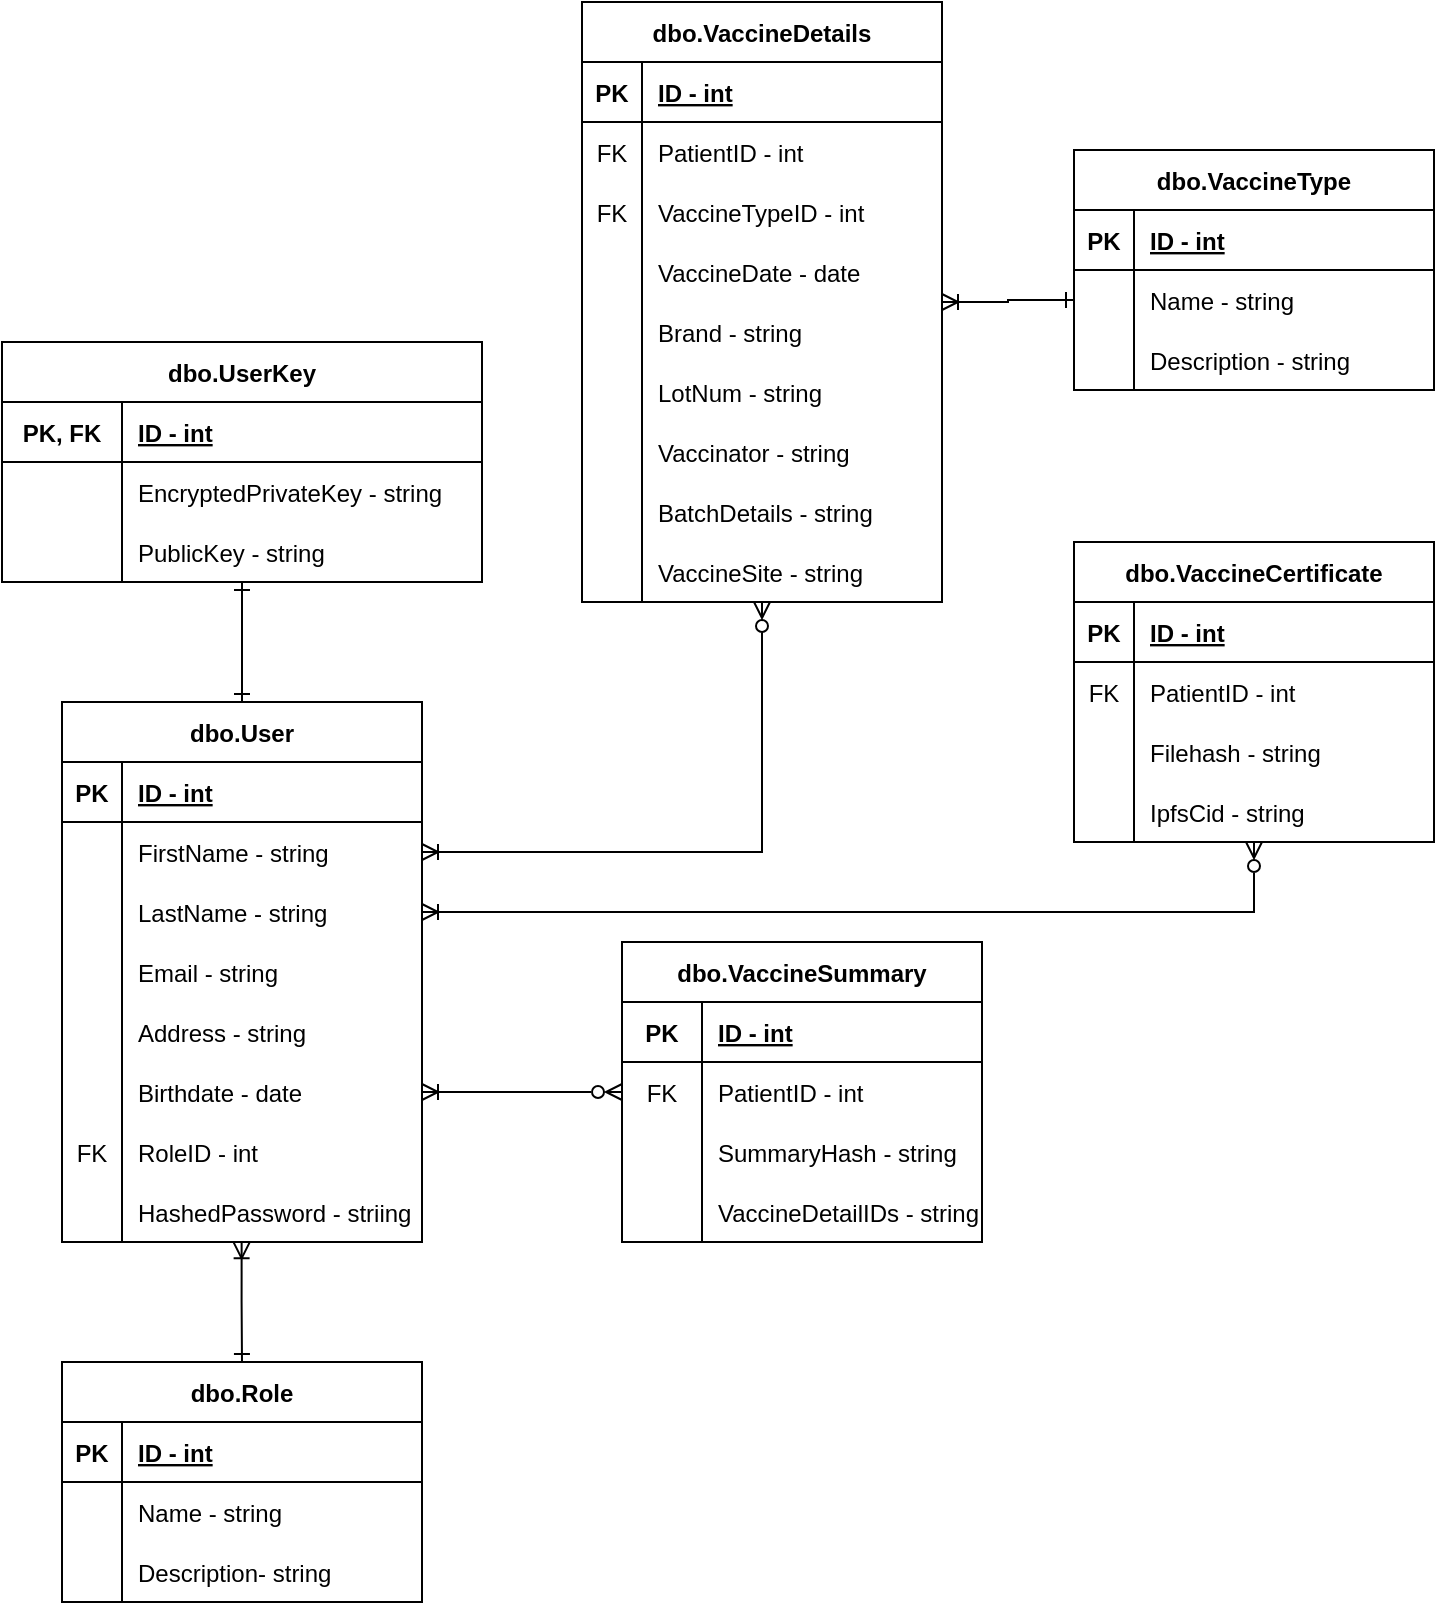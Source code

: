 <mxfile version="17.4.6" type="device"><diagram id="7BWP3Gus5JRA8rmUU5Id" name="Page-1"><mxGraphModel dx="1094" dy="611" grid="0" gridSize="10" guides="1" tooltips="1" connect="1" arrows="1" fold="1" page="1" pageScale="1" pageWidth="3000" pageHeight="3000" math="0" shadow="0"><root><mxCell id="0"/><mxCell id="1" parent="0"/><mxCell id="8pZPbglAfz6dR4Wubm91-97" style="edgeStyle=orthogonalEdgeStyle;rounded=0;orthogonalLoop=1;jettySize=auto;html=1;entryX=0.5;entryY=1;entryDx=0;entryDy=0;entryPerimeter=0;startArrow=ERone;startFill=0;endArrow=ERone;endFill=0;" edge="1" parent="1" source="8pZPbglAfz6dR4Wubm91-2" target="8pZPbglAfz6dR4Wubm91-88"><mxGeometry relative="1" as="geometry"/></mxCell><mxCell id="8pZPbglAfz6dR4Wubm91-2" value="dbo.User" style="shape=table;startSize=30;container=1;collapsible=1;childLayout=tableLayout;fixedRows=1;rowLines=0;fontStyle=1;align=center;resizeLast=1;" vertex="1" parent="1"><mxGeometry x="140" y="520" width="180" height="270" as="geometry"/></mxCell><mxCell id="8pZPbglAfz6dR4Wubm91-3" value="" style="shape=tableRow;horizontal=0;startSize=0;swimlaneHead=0;swimlaneBody=0;fillColor=none;collapsible=0;dropTarget=0;points=[[0,0.5],[1,0.5]];portConstraint=eastwest;top=0;left=0;right=0;bottom=1;" vertex="1" parent="8pZPbglAfz6dR4Wubm91-2"><mxGeometry y="30" width="180" height="30" as="geometry"/></mxCell><mxCell id="8pZPbglAfz6dR4Wubm91-4" value="PK" style="shape=partialRectangle;connectable=0;fillColor=none;top=0;left=0;bottom=0;right=0;fontStyle=1;overflow=hidden;" vertex="1" parent="8pZPbglAfz6dR4Wubm91-3"><mxGeometry width="30" height="30" as="geometry"><mxRectangle width="30" height="30" as="alternateBounds"/></mxGeometry></mxCell><mxCell id="8pZPbglAfz6dR4Wubm91-5" value="ID - int" style="shape=partialRectangle;connectable=0;fillColor=none;top=0;left=0;bottom=0;right=0;align=left;spacingLeft=6;fontStyle=5;overflow=hidden;" vertex="1" parent="8pZPbglAfz6dR4Wubm91-3"><mxGeometry x="30" width="150" height="30" as="geometry"><mxRectangle width="150" height="30" as="alternateBounds"/></mxGeometry></mxCell><mxCell id="8pZPbglAfz6dR4Wubm91-6" value="" style="shape=tableRow;horizontal=0;startSize=0;swimlaneHead=0;swimlaneBody=0;fillColor=none;collapsible=0;dropTarget=0;points=[[0,0.5],[1,0.5]];portConstraint=eastwest;top=0;left=0;right=0;bottom=0;" vertex="1" parent="8pZPbglAfz6dR4Wubm91-2"><mxGeometry y="60" width="180" height="30" as="geometry"/></mxCell><mxCell id="8pZPbglAfz6dR4Wubm91-7" value="" style="shape=partialRectangle;connectable=0;fillColor=none;top=0;left=0;bottom=0;right=0;editable=1;overflow=hidden;" vertex="1" parent="8pZPbglAfz6dR4Wubm91-6"><mxGeometry width="30" height="30" as="geometry"><mxRectangle width="30" height="30" as="alternateBounds"/></mxGeometry></mxCell><mxCell id="8pZPbglAfz6dR4Wubm91-8" value="FirstName - string" style="shape=partialRectangle;connectable=0;fillColor=none;top=0;left=0;bottom=0;right=0;align=left;spacingLeft=6;overflow=hidden;" vertex="1" parent="8pZPbglAfz6dR4Wubm91-6"><mxGeometry x="30" width="150" height="30" as="geometry"><mxRectangle width="150" height="30" as="alternateBounds"/></mxGeometry></mxCell><mxCell id="8pZPbglAfz6dR4Wubm91-9" value="" style="shape=tableRow;horizontal=0;startSize=0;swimlaneHead=0;swimlaneBody=0;fillColor=none;collapsible=0;dropTarget=0;points=[[0,0.5],[1,0.5]];portConstraint=eastwest;top=0;left=0;right=0;bottom=0;" vertex="1" parent="8pZPbglAfz6dR4Wubm91-2"><mxGeometry y="90" width="180" height="30" as="geometry"/></mxCell><mxCell id="8pZPbglAfz6dR4Wubm91-10" value="" style="shape=partialRectangle;connectable=0;fillColor=none;top=0;left=0;bottom=0;right=0;editable=1;overflow=hidden;" vertex="1" parent="8pZPbglAfz6dR4Wubm91-9"><mxGeometry width="30" height="30" as="geometry"><mxRectangle width="30" height="30" as="alternateBounds"/></mxGeometry></mxCell><mxCell id="8pZPbglAfz6dR4Wubm91-11" value="LastName - string" style="shape=partialRectangle;connectable=0;fillColor=none;top=0;left=0;bottom=0;right=0;align=left;spacingLeft=6;overflow=hidden;" vertex="1" parent="8pZPbglAfz6dR4Wubm91-9"><mxGeometry x="30" width="150" height="30" as="geometry"><mxRectangle width="150" height="30" as="alternateBounds"/></mxGeometry></mxCell><mxCell id="8pZPbglAfz6dR4Wubm91-12" value="" style="shape=tableRow;horizontal=0;startSize=0;swimlaneHead=0;swimlaneBody=0;fillColor=none;collapsible=0;dropTarget=0;points=[[0,0.5],[1,0.5]];portConstraint=eastwest;top=0;left=0;right=0;bottom=0;" vertex="1" parent="8pZPbglAfz6dR4Wubm91-2"><mxGeometry y="120" width="180" height="30" as="geometry"/></mxCell><mxCell id="8pZPbglAfz6dR4Wubm91-13" value="" style="shape=partialRectangle;connectable=0;fillColor=none;top=0;left=0;bottom=0;right=0;editable=1;overflow=hidden;" vertex="1" parent="8pZPbglAfz6dR4Wubm91-12"><mxGeometry width="30" height="30" as="geometry"><mxRectangle width="30" height="30" as="alternateBounds"/></mxGeometry></mxCell><mxCell id="8pZPbglAfz6dR4Wubm91-14" value="Email - string" style="shape=partialRectangle;connectable=0;fillColor=none;top=0;left=0;bottom=0;right=0;align=left;spacingLeft=6;overflow=hidden;" vertex="1" parent="8pZPbglAfz6dR4Wubm91-12"><mxGeometry x="30" width="150" height="30" as="geometry"><mxRectangle width="150" height="30" as="alternateBounds"/></mxGeometry></mxCell><mxCell id="8pZPbglAfz6dR4Wubm91-29" value="" style="shape=tableRow;horizontal=0;startSize=0;swimlaneHead=0;swimlaneBody=0;fillColor=none;collapsible=0;dropTarget=0;points=[[0,0.5],[1,0.5]];portConstraint=eastwest;top=0;left=0;right=0;bottom=0;" vertex="1" parent="8pZPbglAfz6dR4Wubm91-2"><mxGeometry y="150" width="180" height="30" as="geometry"/></mxCell><mxCell id="8pZPbglAfz6dR4Wubm91-30" value="" style="shape=partialRectangle;connectable=0;fillColor=none;top=0;left=0;bottom=0;right=0;editable=1;overflow=hidden;" vertex="1" parent="8pZPbglAfz6dR4Wubm91-29"><mxGeometry width="30" height="30" as="geometry"><mxRectangle width="30" height="30" as="alternateBounds"/></mxGeometry></mxCell><mxCell id="8pZPbglAfz6dR4Wubm91-31" value="Address - string" style="shape=partialRectangle;connectable=0;fillColor=none;top=0;left=0;bottom=0;right=0;align=left;spacingLeft=6;overflow=hidden;" vertex="1" parent="8pZPbglAfz6dR4Wubm91-29"><mxGeometry x="30" width="150" height="30" as="geometry"><mxRectangle width="150" height="30" as="alternateBounds"/></mxGeometry></mxCell><mxCell id="8pZPbglAfz6dR4Wubm91-32" value="" style="shape=tableRow;horizontal=0;startSize=0;swimlaneHead=0;swimlaneBody=0;fillColor=none;collapsible=0;dropTarget=0;points=[[0,0.5],[1,0.5]];portConstraint=eastwest;top=0;left=0;right=0;bottom=0;" vertex="1" parent="8pZPbglAfz6dR4Wubm91-2"><mxGeometry y="180" width="180" height="30" as="geometry"/></mxCell><mxCell id="8pZPbglAfz6dR4Wubm91-33" value="" style="shape=partialRectangle;connectable=0;fillColor=none;top=0;left=0;bottom=0;right=0;editable=1;overflow=hidden;" vertex="1" parent="8pZPbglAfz6dR4Wubm91-32"><mxGeometry width="30" height="30" as="geometry"><mxRectangle width="30" height="30" as="alternateBounds"/></mxGeometry></mxCell><mxCell id="8pZPbglAfz6dR4Wubm91-34" value="Birthdate - date" style="shape=partialRectangle;connectable=0;fillColor=none;top=0;left=0;bottom=0;right=0;align=left;spacingLeft=6;overflow=hidden;" vertex="1" parent="8pZPbglAfz6dR4Wubm91-32"><mxGeometry x="30" width="150" height="30" as="geometry"><mxRectangle width="150" height="30" as="alternateBounds"/></mxGeometry></mxCell><mxCell id="8pZPbglAfz6dR4Wubm91-77" value="" style="shape=tableRow;horizontal=0;startSize=0;swimlaneHead=0;swimlaneBody=0;fillColor=none;collapsible=0;dropTarget=0;points=[[0,0.5],[1,0.5]];portConstraint=eastwest;top=0;left=0;right=0;bottom=0;" vertex="1" parent="8pZPbglAfz6dR4Wubm91-2"><mxGeometry y="210" width="180" height="30" as="geometry"/></mxCell><mxCell id="8pZPbglAfz6dR4Wubm91-78" value="FK" style="shape=partialRectangle;connectable=0;fillColor=none;top=0;left=0;bottom=0;right=0;editable=1;overflow=hidden;" vertex="1" parent="8pZPbglAfz6dR4Wubm91-77"><mxGeometry width="30" height="30" as="geometry"><mxRectangle width="30" height="30" as="alternateBounds"/></mxGeometry></mxCell><mxCell id="8pZPbglAfz6dR4Wubm91-79" value="RoleID - int" style="shape=partialRectangle;connectable=0;fillColor=none;top=0;left=0;bottom=0;right=0;align=left;spacingLeft=6;overflow=hidden;" vertex="1" parent="8pZPbglAfz6dR4Wubm91-77"><mxGeometry x="30" width="150" height="30" as="geometry"><mxRectangle width="150" height="30" as="alternateBounds"/></mxGeometry></mxCell><mxCell id="8pZPbglAfz6dR4Wubm91-91" value="" style="shape=tableRow;horizontal=0;startSize=0;swimlaneHead=0;swimlaneBody=0;fillColor=none;collapsible=0;dropTarget=0;points=[[0,0.5],[1,0.5]];portConstraint=eastwest;top=0;left=0;right=0;bottom=0;" vertex="1" parent="8pZPbglAfz6dR4Wubm91-2"><mxGeometry y="240" width="180" height="30" as="geometry"/></mxCell><mxCell id="8pZPbglAfz6dR4Wubm91-92" value="" style="shape=partialRectangle;connectable=0;fillColor=none;top=0;left=0;bottom=0;right=0;editable=1;overflow=hidden;" vertex="1" parent="8pZPbglAfz6dR4Wubm91-91"><mxGeometry width="30" height="30" as="geometry"><mxRectangle width="30" height="30" as="alternateBounds"/></mxGeometry></mxCell><mxCell id="8pZPbglAfz6dR4Wubm91-93" value="HashedPassword - striing" style="shape=partialRectangle;connectable=0;fillColor=none;top=0;left=0;bottom=0;right=0;align=left;spacingLeft=6;overflow=hidden;" vertex="1" parent="8pZPbglAfz6dR4Wubm91-91"><mxGeometry x="30" width="150" height="30" as="geometry"><mxRectangle width="150" height="30" as="alternateBounds"/></mxGeometry></mxCell><mxCell id="8pZPbglAfz6dR4Wubm91-35" value="dbo.Role" style="shape=table;startSize=30;container=1;collapsible=1;childLayout=tableLayout;fixedRows=1;rowLines=0;fontStyle=1;align=center;resizeLast=1;" vertex="1" parent="1"><mxGeometry x="140" y="850" width="180" height="120" as="geometry"/></mxCell><mxCell id="8pZPbglAfz6dR4Wubm91-36" value="" style="shape=tableRow;horizontal=0;startSize=0;swimlaneHead=0;swimlaneBody=0;fillColor=none;collapsible=0;dropTarget=0;points=[[0,0.5],[1,0.5]];portConstraint=eastwest;top=0;left=0;right=0;bottom=1;" vertex="1" parent="8pZPbglAfz6dR4Wubm91-35"><mxGeometry y="30" width="180" height="30" as="geometry"/></mxCell><mxCell id="8pZPbglAfz6dR4Wubm91-37" value="PK" style="shape=partialRectangle;connectable=0;fillColor=none;top=0;left=0;bottom=0;right=0;fontStyle=1;overflow=hidden;" vertex="1" parent="8pZPbglAfz6dR4Wubm91-36"><mxGeometry width="30" height="30" as="geometry"><mxRectangle width="30" height="30" as="alternateBounds"/></mxGeometry></mxCell><mxCell id="8pZPbglAfz6dR4Wubm91-38" value="ID - int" style="shape=partialRectangle;connectable=0;fillColor=none;top=0;left=0;bottom=0;right=0;align=left;spacingLeft=6;fontStyle=5;overflow=hidden;" vertex="1" parent="8pZPbglAfz6dR4Wubm91-36"><mxGeometry x="30" width="150" height="30" as="geometry"><mxRectangle width="150" height="30" as="alternateBounds"/></mxGeometry></mxCell><mxCell id="8pZPbglAfz6dR4Wubm91-39" value="" style="shape=tableRow;horizontal=0;startSize=0;swimlaneHead=0;swimlaneBody=0;fillColor=none;collapsible=0;dropTarget=0;points=[[0,0.5],[1,0.5]];portConstraint=eastwest;top=0;left=0;right=0;bottom=0;" vertex="1" parent="8pZPbglAfz6dR4Wubm91-35"><mxGeometry y="60" width="180" height="30" as="geometry"/></mxCell><mxCell id="8pZPbglAfz6dR4Wubm91-40" value="" style="shape=partialRectangle;connectable=0;fillColor=none;top=0;left=0;bottom=0;right=0;editable=1;overflow=hidden;" vertex="1" parent="8pZPbglAfz6dR4Wubm91-39"><mxGeometry width="30" height="30" as="geometry"><mxRectangle width="30" height="30" as="alternateBounds"/></mxGeometry></mxCell><mxCell id="8pZPbglAfz6dR4Wubm91-41" value="Name - string" style="shape=partialRectangle;connectable=0;fillColor=none;top=0;left=0;bottom=0;right=0;align=left;spacingLeft=6;overflow=hidden;" vertex="1" parent="8pZPbglAfz6dR4Wubm91-39"><mxGeometry x="30" width="150" height="30" as="geometry"><mxRectangle width="150" height="30" as="alternateBounds"/></mxGeometry></mxCell><mxCell id="8pZPbglAfz6dR4Wubm91-42" value="" style="shape=tableRow;horizontal=0;startSize=0;swimlaneHead=0;swimlaneBody=0;fillColor=none;collapsible=0;dropTarget=0;points=[[0,0.5],[1,0.5]];portConstraint=eastwest;top=0;left=0;right=0;bottom=0;" vertex="1" parent="8pZPbglAfz6dR4Wubm91-35"><mxGeometry y="90" width="180" height="30" as="geometry"/></mxCell><mxCell id="8pZPbglAfz6dR4Wubm91-43" value="" style="shape=partialRectangle;connectable=0;fillColor=none;top=0;left=0;bottom=0;right=0;editable=1;overflow=hidden;" vertex="1" parent="8pZPbglAfz6dR4Wubm91-42"><mxGeometry width="30" height="30" as="geometry"><mxRectangle width="30" height="30" as="alternateBounds"/></mxGeometry></mxCell><mxCell id="8pZPbglAfz6dR4Wubm91-44" value="Description- string" style="shape=partialRectangle;connectable=0;fillColor=none;top=0;left=0;bottom=0;right=0;align=left;spacingLeft=6;overflow=hidden;" vertex="1" parent="8pZPbglAfz6dR4Wubm91-42"><mxGeometry x="30" width="150" height="30" as="geometry"><mxRectangle width="150" height="30" as="alternateBounds"/></mxGeometry></mxCell><mxCell id="8pZPbglAfz6dR4Wubm91-81" value="dbo.UserKey" style="shape=table;startSize=30;container=1;collapsible=1;childLayout=tableLayout;fixedRows=1;rowLines=0;fontStyle=1;align=center;resizeLast=1;" vertex="1" parent="1"><mxGeometry x="110" y="340" width="240" height="120" as="geometry"/></mxCell><mxCell id="8pZPbglAfz6dR4Wubm91-82" value="" style="shape=tableRow;horizontal=0;startSize=0;swimlaneHead=0;swimlaneBody=0;fillColor=none;collapsible=0;dropTarget=0;points=[[0,0.5],[1,0.5]];portConstraint=eastwest;top=0;left=0;right=0;bottom=1;" vertex="1" parent="8pZPbglAfz6dR4Wubm91-81"><mxGeometry y="30" width="240" height="30" as="geometry"/></mxCell><mxCell id="8pZPbglAfz6dR4Wubm91-83" value="PK, FK" style="shape=partialRectangle;connectable=0;fillColor=none;top=0;left=0;bottom=0;right=0;fontStyle=1;overflow=hidden;" vertex="1" parent="8pZPbglAfz6dR4Wubm91-82"><mxGeometry width="60" height="30" as="geometry"><mxRectangle width="60" height="30" as="alternateBounds"/></mxGeometry></mxCell><mxCell id="8pZPbglAfz6dR4Wubm91-84" value="ID - int" style="shape=partialRectangle;connectable=0;fillColor=none;top=0;left=0;bottom=0;right=0;align=left;spacingLeft=6;fontStyle=5;overflow=hidden;" vertex="1" parent="8pZPbglAfz6dR4Wubm91-82"><mxGeometry x="60" width="180" height="30" as="geometry"><mxRectangle width="180" height="30" as="alternateBounds"/></mxGeometry></mxCell><mxCell id="8pZPbglAfz6dR4Wubm91-85" value="" style="shape=tableRow;horizontal=0;startSize=0;swimlaneHead=0;swimlaneBody=0;fillColor=none;collapsible=0;dropTarget=0;points=[[0,0.5],[1,0.5]];portConstraint=eastwest;top=0;left=0;right=0;bottom=0;" vertex="1" parent="8pZPbglAfz6dR4Wubm91-81"><mxGeometry y="60" width="240" height="30" as="geometry"/></mxCell><mxCell id="8pZPbglAfz6dR4Wubm91-86" value="" style="shape=partialRectangle;connectable=0;fillColor=none;top=0;left=0;bottom=0;right=0;editable=1;overflow=hidden;" vertex="1" parent="8pZPbglAfz6dR4Wubm91-85"><mxGeometry width="60" height="30" as="geometry"><mxRectangle width="60" height="30" as="alternateBounds"/></mxGeometry></mxCell><mxCell id="8pZPbglAfz6dR4Wubm91-87" value="EncryptedPrivateKey - string" style="shape=partialRectangle;connectable=0;fillColor=none;top=0;left=0;bottom=0;right=0;align=left;spacingLeft=6;overflow=hidden;" vertex="1" parent="8pZPbglAfz6dR4Wubm91-85"><mxGeometry x="60" width="180" height="30" as="geometry"><mxRectangle width="180" height="30" as="alternateBounds"/></mxGeometry></mxCell><mxCell id="8pZPbglAfz6dR4Wubm91-88" value="" style="shape=tableRow;horizontal=0;startSize=0;swimlaneHead=0;swimlaneBody=0;fillColor=none;collapsible=0;dropTarget=0;points=[[0,0.5],[1,0.5]];portConstraint=eastwest;top=0;left=0;right=0;bottom=0;" vertex="1" parent="8pZPbglAfz6dR4Wubm91-81"><mxGeometry y="90" width="240" height="30" as="geometry"/></mxCell><mxCell id="8pZPbglAfz6dR4Wubm91-89" value="" style="shape=partialRectangle;connectable=0;fillColor=none;top=0;left=0;bottom=0;right=0;editable=1;overflow=hidden;" vertex="1" parent="8pZPbglAfz6dR4Wubm91-88"><mxGeometry width="60" height="30" as="geometry"><mxRectangle width="60" height="30" as="alternateBounds"/></mxGeometry></mxCell><mxCell id="8pZPbglAfz6dR4Wubm91-90" value="PublicKey - string" style="shape=partialRectangle;connectable=0;fillColor=none;top=0;left=0;bottom=0;right=0;align=left;spacingLeft=6;overflow=hidden;" vertex="1" parent="8pZPbglAfz6dR4Wubm91-88"><mxGeometry x="60" width="180" height="30" as="geometry"><mxRectangle width="180" height="30" as="alternateBounds"/></mxGeometry></mxCell><mxCell id="8pZPbglAfz6dR4Wubm91-95" style="edgeStyle=orthogonalEdgeStyle;rounded=0;orthogonalLoop=1;jettySize=auto;html=1;endArrow=ERone;endFill=0;startArrow=ERoneToMany;startFill=0;exitX=0.499;exitY=1.006;exitDx=0;exitDy=0;exitPerimeter=0;" edge="1" parent="1" source="8pZPbglAfz6dR4Wubm91-91" target="8pZPbglAfz6dR4Wubm91-35"><mxGeometry relative="1" as="geometry"/></mxCell><mxCell id="8pZPbglAfz6dR4Wubm91-169" style="edgeStyle=orthogonalEdgeStyle;rounded=0;orthogonalLoop=1;jettySize=auto;html=1;startArrow=ERoneToMany;startFill=0;endArrow=ERone;endFill=0;" edge="1" parent="1" source="8pZPbglAfz6dR4Wubm91-108" target="8pZPbglAfz6dR4Wubm91-122"><mxGeometry relative="1" as="geometry"/></mxCell><mxCell id="8pZPbglAfz6dR4Wubm91-170" style="edgeStyle=orthogonalEdgeStyle;rounded=0;orthogonalLoop=1;jettySize=auto;html=1;entryX=1;entryY=0.5;entryDx=0;entryDy=0;startArrow=ERzeroToMany;startFill=0;endArrow=ERoneToMany;endFill=0;" edge="1" parent="1" source="8pZPbglAfz6dR4Wubm91-108" target="8pZPbglAfz6dR4Wubm91-6"><mxGeometry relative="1" as="geometry"/></mxCell><mxCell id="8pZPbglAfz6dR4Wubm91-108" value="dbo.VaccineDetails" style="shape=table;startSize=30;container=1;collapsible=1;childLayout=tableLayout;fixedRows=1;rowLines=0;fontStyle=1;align=center;resizeLast=1;" vertex="1" parent="1"><mxGeometry x="400" y="170" width="180" height="300" as="geometry"/></mxCell><mxCell id="8pZPbglAfz6dR4Wubm91-109" value="" style="shape=tableRow;horizontal=0;startSize=0;swimlaneHead=0;swimlaneBody=0;fillColor=none;collapsible=0;dropTarget=0;points=[[0,0.5],[1,0.5]];portConstraint=eastwest;top=0;left=0;right=0;bottom=1;" vertex="1" parent="8pZPbglAfz6dR4Wubm91-108"><mxGeometry y="30" width="180" height="30" as="geometry"/></mxCell><mxCell id="8pZPbglAfz6dR4Wubm91-110" value="PK" style="shape=partialRectangle;connectable=0;fillColor=none;top=0;left=0;bottom=0;right=0;fontStyle=1;overflow=hidden;" vertex="1" parent="8pZPbglAfz6dR4Wubm91-109"><mxGeometry width="30" height="30" as="geometry"><mxRectangle width="30" height="30" as="alternateBounds"/></mxGeometry></mxCell><mxCell id="8pZPbglAfz6dR4Wubm91-111" value="ID - int" style="shape=partialRectangle;connectable=0;fillColor=none;top=0;left=0;bottom=0;right=0;align=left;spacingLeft=6;fontStyle=5;overflow=hidden;" vertex="1" parent="8pZPbglAfz6dR4Wubm91-109"><mxGeometry x="30" width="150" height="30" as="geometry"><mxRectangle width="150" height="30" as="alternateBounds"/></mxGeometry></mxCell><mxCell id="8pZPbglAfz6dR4Wubm91-112" value="" style="shape=tableRow;horizontal=0;startSize=0;swimlaneHead=0;swimlaneBody=0;fillColor=none;collapsible=0;dropTarget=0;points=[[0,0.5],[1,0.5]];portConstraint=eastwest;top=0;left=0;right=0;bottom=0;" vertex="1" parent="8pZPbglAfz6dR4Wubm91-108"><mxGeometry y="60" width="180" height="30" as="geometry"/></mxCell><mxCell id="8pZPbglAfz6dR4Wubm91-113" value="FK" style="shape=partialRectangle;connectable=0;fillColor=none;top=0;left=0;bottom=0;right=0;editable=1;overflow=hidden;" vertex="1" parent="8pZPbglAfz6dR4Wubm91-112"><mxGeometry width="30" height="30" as="geometry"><mxRectangle width="30" height="30" as="alternateBounds"/></mxGeometry></mxCell><mxCell id="8pZPbglAfz6dR4Wubm91-114" value="PatientID - int" style="shape=partialRectangle;connectable=0;fillColor=none;top=0;left=0;bottom=0;right=0;align=left;spacingLeft=6;overflow=hidden;" vertex="1" parent="8pZPbglAfz6dR4Wubm91-112"><mxGeometry x="30" width="150" height="30" as="geometry"><mxRectangle width="150" height="30" as="alternateBounds"/></mxGeometry></mxCell><mxCell id="8pZPbglAfz6dR4Wubm91-115" value="" style="shape=tableRow;horizontal=0;startSize=0;swimlaneHead=0;swimlaneBody=0;fillColor=none;collapsible=0;dropTarget=0;points=[[0,0.5],[1,0.5]];portConstraint=eastwest;top=0;left=0;right=0;bottom=0;" vertex="1" parent="8pZPbglAfz6dR4Wubm91-108"><mxGeometry y="90" width="180" height="30" as="geometry"/></mxCell><mxCell id="8pZPbglAfz6dR4Wubm91-116" value="FK" style="shape=partialRectangle;connectable=0;fillColor=none;top=0;left=0;bottom=0;right=0;editable=1;overflow=hidden;" vertex="1" parent="8pZPbglAfz6dR4Wubm91-115"><mxGeometry width="30" height="30" as="geometry"><mxRectangle width="30" height="30" as="alternateBounds"/></mxGeometry></mxCell><mxCell id="8pZPbglAfz6dR4Wubm91-117" value="VaccineTypeID - int" style="shape=partialRectangle;connectable=0;fillColor=none;top=0;left=0;bottom=0;right=0;align=left;spacingLeft=6;overflow=hidden;" vertex="1" parent="8pZPbglAfz6dR4Wubm91-115"><mxGeometry x="30" width="150" height="30" as="geometry"><mxRectangle width="150" height="30" as="alternateBounds"/></mxGeometry></mxCell><mxCell id="8pZPbglAfz6dR4Wubm91-138" value="" style="shape=tableRow;horizontal=0;startSize=0;swimlaneHead=0;swimlaneBody=0;fillColor=none;collapsible=0;dropTarget=0;points=[[0,0.5],[1,0.5]];portConstraint=eastwest;top=0;left=0;right=0;bottom=0;" vertex="1" parent="8pZPbglAfz6dR4Wubm91-108"><mxGeometry y="120" width="180" height="30" as="geometry"/></mxCell><mxCell id="8pZPbglAfz6dR4Wubm91-139" value="" style="shape=partialRectangle;connectable=0;fillColor=none;top=0;left=0;bottom=0;right=0;editable=1;overflow=hidden;" vertex="1" parent="8pZPbglAfz6dR4Wubm91-138"><mxGeometry width="30" height="30" as="geometry"><mxRectangle width="30" height="30" as="alternateBounds"/></mxGeometry></mxCell><mxCell id="8pZPbglAfz6dR4Wubm91-140" value="VaccineDate - date" style="shape=partialRectangle;connectable=0;fillColor=none;top=0;left=0;bottom=0;right=0;align=left;spacingLeft=6;overflow=hidden;" vertex="1" parent="8pZPbglAfz6dR4Wubm91-138"><mxGeometry x="30" width="150" height="30" as="geometry"><mxRectangle width="150" height="30" as="alternateBounds"/></mxGeometry></mxCell><mxCell id="8pZPbglAfz6dR4Wubm91-154" value="" style="shape=tableRow;horizontal=0;startSize=0;swimlaneHead=0;swimlaneBody=0;fillColor=none;collapsible=0;dropTarget=0;points=[[0,0.5],[1,0.5]];portConstraint=eastwest;top=0;left=0;right=0;bottom=0;" vertex="1" parent="8pZPbglAfz6dR4Wubm91-108"><mxGeometry y="150" width="180" height="30" as="geometry"/></mxCell><mxCell id="8pZPbglAfz6dR4Wubm91-155" value="" style="shape=partialRectangle;connectable=0;fillColor=none;top=0;left=0;bottom=0;right=0;editable=1;overflow=hidden;" vertex="1" parent="8pZPbglAfz6dR4Wubm91-154"><mxGeometry width="30" height="30" as="geometry"><mxRectangle width="30" height="30" as="alternateBounds"/></mxGeometry></mxCell><mxCell id="8pZPbglAfz6dR4Wubm91-156" value="Brand - string" style="shape=partialRectangle;connectable=0;fillColor=none;top=0;left=0;bottom=0;right=0;align=left;spacingLeft=6;overflow=hidden;" vertex="1" parent="8pZPbglAfz6dR4Wubm91-154"><mxGeometry x="30" width="150" height="30" as="geometry"><mxRectangle width="150" height="30" as="alternateBounds"/></mxGeometry></mxCell><mxCell id="8pZPbglAfz6dR4Wubm91-157" value="" style="shape=tableRow;horizontal=0;startSize=0;swimlaneHead=0;swimlaneBody=0;fillColor=none;collapsible=0;dropTarget=0;points=[[0,0.5],[1,0.5]];portConstraint=eastwest;top=0;left=0;right=0;bottom=0;" vertex="1" parent="8pZPbglAfz6dR4Wubm91-108"><mxGeometry y="180" width="180" height="30" as="geometry"/></mxCell><mxCell id="8pZPbglAfz6dR4Wubm91-158" value="" style="shape=partialRectangle;connectable=0;fillColor=none;top=0;left=0;bottom=0;right=0;editable=1;overflow=hidden;" vertex="1" parent="8pZPbglAfz6dR4Wubm91-157"><mxGeometry width="30" height="30" as="geometry"><mxRectangle width="30" height="30" as="alternateBounds"/></mxGeometry></mxCell><mxCell id="8pZPbglAfz6dR4Wubm91-159" value="LotNum - string" style="shape=partialRectangle;connectable=0;fillColor=none;top=0;left=0;bottom=0;right=0;align=left;spacingLeft=6;overflow=hidden;" vertex="1" parent="8pZPbglAfz6dR4Wubm91-157"><mxGeometry x="30" width="150" height="30" as="geometry"><mxRectangle width="150" height="30" as="alternateBounds"/></mxGeometry></mxCell><mxCell id="8pZPbglAfz6dR4Wubm91-160" value="" style="shape=tableRow;horizontal=0;startSize=0;swimlaneHead=0;swimlaneBody=0;fillColor=none;collapsible=0;dropTarget=0;points=[[0,0.5],[1,0.5]];portConstraint=eastwest;top=0;left=0;right=0;bottom=0;" vertex="1" parent="8pZPbglAfz6dR4Wubm91-108"><mxGeometry y="210" width="180" height="30" as="geometry"/></mxCell><mxCell id="8pZPbglAfz6dR4Wubm91-161" value="" style="shape=partialRectangle;connectable=0;fillColor=none;top=0;left=0;bottom=0;right=0;editable=1;overflow=hidden;" vertex="1" parent="8pZPbglAfz6dR4Wubm91-160"><mxGeometry width="30" height="30" as="geometry"><mxRectangle width="30" height="30" as="alternateBounds"/></mxGeometry></mxCell><mxCell id="8pZPbglAfz6dR4Wubm91-162" value="Vaccinator - string" style="shape=partialRectangle;connectable=0;fillColor=none;top=0;left=0;bottom=0;right=0;align=left;spacingLeft=6;overflow=hidden;" vertex="1" parent="8pZPbglAfz6dR4Wubm91-160"><mxGeometry x="30" width="150" height="30" as="geometry"><mxRectangle width="150" height="30" as="alternateBounds"/></mxGeometry></mxCell><mxCell id="8pZPbglAfz6dR4Wubm91-163" value="" style="shape=tableRow;horizontal=0;startSize=0;swimlaneHead=0;swimlaneBody=0;fillColor=none;collapsible=0;dropTarget=0;points=[[0,0.5],[1,0.5]];portConstraint=eastwest;top=0;left=0;right=0;bottom=0;" vertex="1" parent="8pZPbglAfz6dR4Wubm91-108"><mxGeometry y="240" width="180" height="30" as="geometry"/></mxCell><mxCell id="8pZPbglAfz6dR4Wubm91-164" value="" style="shape=partialRectangle;connectable=0;fillColor=none;top=0;left=0;bottom=0;right=0;editable=1;overflow=hidden;" vertex="1" parent="8pZPbglAfz6dR4Wubm91-163"><mxGeometry width="30" height="30" as="geometry"><mxRectangle width="30" height="30" as="alternateBounds"/></mxGeometry></mxCell><mxCell id="8pZPbglAfz6dR4Wubm91-165" value="BatchDetails - string" style="shape=partialRectangle;connectable=0;fillColor=none;top=0;left=0;bottom=0;right=0;align=left;spacingLeft=6;overflow=hidden;" vertex="1" parent="8pZPbglAfz6dR4Wubm91-163"><mxGeometry x="30" width="150" height="30" as="geometry"><mxRectangle width="150" height="30" as="alternateBounds"/></mxGeometry></mxCell><mxCell id="8pZPbglAfz6dR4Wubm91-166" value="" style="shape=tableRow;horizontal=0;startSize=0;swimlaneHead=0;swimlaneBody=0;fillColor=none;collapsible=0;dropTarget=0;points=[[0,0.5],[1,0.5]];portConstraint=eastwest;top=0;left=0;right=0;bottom=0;" vertex="1" parent="8pZPbglAfz6dR4Wubm91-108"><mxGeometry y="270" width="180" height="30" as="geometry"/></mxCell><mxCell id="8pZPbglAfz6dR4Wubm91-167" value="" style="shape=partialRectangle;connectable=0;fillColor=none;top=0;left=0;bottom=0;right=0;editable=1;overflow=hidden;" vertex="1" parent="8pZPbglAfz6dR4Wubm91-166"><mxGeometry width="30" height="30" as="geometry"><mxRectangle width="30" height="30" as="alternateBounds"/></mxGeometry></mxCell><mxCell id="8pZPbglAfz6dR4Wubm91-168" value="VaccineSite - string" style="shape=partialRectangle;connectable=0;fillColor=none;top=0;left=0;bottom=0;right=0;align=left;spacingLeft=6;overflow=hidden;" vertex="1" parent="8pZPbglAfz6dR4Wubm91-166"><mxGeometry x="30" width="150" height="30" as="geometry"><mxRectangle width="150" height="30" as="alternateBounds"/></mxGeometry></mxCell><mxCell id="8pZPbglAfz6dR4Wubm91-118" value="dbo.VaccineType" style="shape=table;startSize=30;container=1;collapsible=1;childLayout=tableLayout;fixedRows=1;rowLines=0;fontStyle=1;align=center;resizeLast=1;" vertex="1" parent="1"><mxGeometry x="646" y="244" width="180" height="120" as="geometry"/></mxCell><mxCell id="8pZPbglAfz6dR4Wubm91-119" value="" style="shape=tableRow;horizontal=0;startSize=0;swimlaneHead=0;swimlaneBody=0;fillColor=none;collapsible=0;dropTarget=0;points=[[0,0.5],[1,0.5]];portConstraint=eastwest;top=0;left=0;right=0;bottom=1;" vertex="1" parent="8pZPbglAfz6dR4Wubm91-118"><mxGeometry y="30" width="180" height="30" as="geometry"/></mxCell><mxCell id="8pZPbglAfz6dR4Wubm91-120" value="PK" style="shape=partialRectangle;connectable=0;fillColor=none;top=0;left=0;bottom=0;right=0;fontStyle=1;overflow=hidden;" vertex="1" parent="8pZPbglAfz6dR4Wubm91-119"><mxGeometry width="30" height="30" as="geometry"><mxRectangle width="30" height="30" as="alternateBounds"/></mxGeometry></mxCell><mxCell id="8pZPbglAfz6dR4Wubm91-121" value="ID - int" style="shape=partialRectangle;connectable=0;fillColor=none;top=0;left=0;bottom=0;right=0;align=left;spacingLeft=6;fontStyle=5;overflow=hidden;" vertex="1" parent="8pZPbglAfz6dR4Wubm91-119"><mxGeometry x="30" width="150" height="30" as="geometry"><mxRectangle width="150" height="30" as="alternateBounds"/></mxGeometry></mxCell><mxCell id="8pZPbglAfz6dR4Wubm91-122" value="" style="shape=tableRow;horizontal=0;startSize=0;swimlaneHead=0;swimlaneBody=0;fillColor=none;collapsible=0;dropTarget=0;points=[[0,0.5],[1,0.5]];portConstraint=eastwest;top=0;left=0;right=0;bottom=0;" vertex="1" parent="8pZPbglAfz6dR4Wubm91-118"><mxGeometry y="60" width="180" height="30" as="geometry"/></mxCell><mxCell id="8pZPbglAfz6dR4Wubm91-123" value="" style="shape=partialRectangle;connectable=0;fillColor=none;top=0;left=0;bottom=0;right=0;editable=1;overflow=hidden;" vertex="1" parent="8pZPbglAfz6dR4Wubm91-122"><mxGeometry width="30" height="30" as="geometry"><mxRectangle width="30" height="30" as="alternateBounds"/></mxGeometry></mxCell><mxCell id="8pZPbglAfz6dR4Wubm91-124" value="Name - string" style="shape=partialRectangle;connectable=0;fillColor=none;top=0;left=0;bottom=0;right=0;align=left;spacingLeft=6;overflow=hidden;" vertex="1" parent="8pZPbglAfz6dR4Wubm91-122"><mxGeometry x="30" width="150" height="30" as="geometry"><mxRectangle width="150" height="30" as="alternateBounds"/></mxGeometry></mxCell><mxCell id="8pZPbglAfz6dR4Wubm91-125" value="" style="shape=tableRow;horizontal=0;startSize=0;swimlaneHead=0;swimlaneBody=0;fillColor=none;collapsible=0;dropTarget=0;points=[[0,0.5],[1,0.5]];portConstraint=eastwest;top=0;left=0;right=0;bottom=0;" vertex="1" parent="8pZPbglAfz6dR4Wubm91-118"><mxGeometry y="90" width="180" height="30" as="geometry"/></mxCell><mxCell id="8pZPbglAfz6dR4Wubm91-126" value="" style="shape=partialRectangle;connectable=0;fillColor=none;top=0;left=0;bottom=0;right=0;editable=1;overflow=hidden;" vertex="1" parent="8pZPbglAfz6dR4Wubm91-125"><mxGeometry width="30" height="30" as="geometry"><mxRectangle width="30" height="30" as="alternateBounds"/></mxGeometry></mxCell><mxCell id="8pZPbglAfz6dR4Wubm91-127" value="Description - string" style="shape=partialRectangle;connectable=0;fillColor=none;top=0;left=0;bottom=0;right=0;align=left;spacingLeft=6;overflow=hidden;" vertex="1" parent="8pZPbglAfz6dR4Wubm91-125"><mxGeometry x="30" width="150" height="30" as="geometry"><mxRectangle width="150" height="30" as="alternateBounds"/></mxGeometry></mxCell><mxCell id="8pZPbglAfz6dR4Wubm91-199" style="edgeStyle=orthogonalEdgeStyle;rounded=0;orthogonalLoop=1;jettySize=auto;html=1;entryX=1;entryY=0.5;entryDx=0;entryDy=0;startArrow=ERzeroToMany;startFill=0;endArrow=ERoneToMany;endFill=0;" edge="1" parent="1" source="8pZPbglAfz6dR4Wubm91-171" target="8pZPbglAfz6dR4Wubm91-9"><mxGeometry relative="1" as="geometry"/></mxCell><mxCell id="8pZPbglAfz6dR4Wubm91-171" value="dbo.VaccineCertificate" style="shape=table;startSize=30;container=1;collapsible=1;childLayout=tableLayout;fixedRows=1;rowLines=0;fontStyle=1;align=center;resizeLast=1;" vertex="1" parent="1"><mxGeometry x="646" y="440" width="180" height="150" as="geometry"/></mxCell><mxCell id="8pZPbglAfz6dR4Wubm91-172" value="" style="shape=tableRow;horizontal=0;startSize=0;swimlaneHead=0;swimlaneBody=0;fillColor=none;collapsible=0;dropTarget=0;points=[[0,0.5],[1,0.5]];portConstraint=eastwest;top=0;left=0;right=0;bottom=1;" vertex="1" parent="8pZPbglAfz6dR4Wubm91-171"><mxGeometry y="30" width="180" height="30" as="geometry"/></mxCell><mxCell id="8pZPbglAfz6dR4Wubm91-173" value="PK" style="shape=partialRectangle;connectable=0;fillColor=none;top=0;left=0;bottom=0;right=0;fontStyle=1;overflow=hidden;" vertex="1" parent="8pZPbglAfz6dR4Wubm91-172"><mxGeometry width="30" height="30" as="geometry"><mxRectangle width="30" height="30" as="alternateBounds"/></mxGeometry></mxCell><mxCell id="8pZPbglAfz6dR4Wubm91-174" value="ID - int" style="shape=partialRectangle;connectable=0;fillColor=none;top=0;left=0;bottom=0;right=0;align=left;spacingLeft=6;fontStyle=5;overflow=hidden;" vertex="1" parent="8pZPbglAfz6dR4Wubm91-172"><mxGeometry x="30" width="150" height="30" as="geometry"><mxRectangle width="150" height="30" as="alternateBounds"/></mxGeometry></mxCell><mxCell id="8pZPbglAfz6dR4Wubm91-175" value="" style="shape=tableRow;horizontal=0;startSize=0;swimlaneHead=0;swimlaneBody=0;fillColor=none;collapsible=0;dropTarget=0;points=[[0,0.5],[1,0.5]];portConstraint=eastwest;top=0;left=0;right=0;bottom=0;" vertex="1" parent="8pZPbglAfz6dR4Wubm91-171"><mxGeometry y="60" width="180" height="30" as="geometry"/></mxCell><mxCell id="8pZPbglAfz6dR4Wubm91-176" value="FK" style="shape=partialRectangle;connectable=0;fillColor=none;top=0;left=0;bottom=0;right=0;editable=1;overflow=hidden;" vertex="1" parent="8pZPbglAfz6dR4Wubm91-175"><mxGeometry width="30" height="30" as="geometry"><mxRectangle width="30" height="30" as="alternateBounds"/></mxGeometry></mxCell><mxCell id="8pZPbglAfz6dR4Wubm91-177" value="PatientID - int" style="shape=partialRectangle;connectable=0;fillColor=none;top=0;left=0;bottom=0;right=0;align=left;spacingLeft=6;overflow=hidden;" vertex="1" parent="8pZPbglAfz6dR4Wubm91-175"><mxGeometry x="30" width="150" height="30" as="geometry"><mxRectangle width="150" height="30" as="alternateBounds"/></mxGeometry></mxCell><mxCell id="8pZPbglAfz6dR4Wubm91-178" value="" style="shape=tableRow;horizontal=0;startSize=0;swimlaneHead=0;swimlaneBody=0;fillColor=none;collapsible=0;dropTarget=0;points=[[0,0.5],[1,0.5]];portConstraint=eastwest;top=0;left=0;right=0;bottom=0;" vertex="1" parent="8pZPbglAfz6dR4Wubm91-171"><mxGeometry y="90" width="180" height="30" as="geometry"/></mxCell><mxCell id="8pZPbglAfz6dR4Wubm91-179" value="" style="shape=partialRectangle;connectable=0;fillColor=none;top=0;left=0;bottom=0;right=0;editable=1;overflow=hidden;" vertex="1" parent="8pZPbglAfz6dR4Wubm91-178"><mxGeometry width="30" height="30" as="geometry"><mxRectangle width="30" height="30" as="alternateBounds"/></mxGeometry></mxCell><mxCell id="8pZPbglAfz6dR4Wubm91-180" value="Filehash - string" style="shape=partialRectangle;connectable=0;fillColor=none;top=0;left=0;bottom=0;right=0;align=left;spacingLeft=6;overflow=hidden;" vertex="1" parent="8pZPbglAfz6dR4Wubm91-178"><mxGeometry x="30" width="150" height="30" as="geometry"><mxRectangle width="150" height="30" as="alternateBounds"/></mxGeometry></mxCell><mxCell id="8pZPbglAfz6dR4Wubm91-181" value="" style="shape=tableRow;horizontal=0;startSize=0;swimlaneHead=0;swimlaneBody=0;fillColor=none;collapsible=0;dropTarget=0;points=[[0,0.5],[1,0.5]];portConstraint=eastwest;top=0;left=0;right=0;bottom=0;" vertex="1" parent="8pZPbglAfz6dR4Wubm91-171"><mxGeometry y="120" width="180" height="30" as="geometry"/></mxCell><mxCell id="8pZPbglAfz6dR4Wubm91-182" value="" style="shape=partialRectangle;connectable=0;fillColor=none;top=0;left=0;bottom=0;right=0;editable=1;overflow=hidden;" vertex="1" parent="8pZPbglAfz6dR4Wubm91-181"><mxGeometry width="30" height="30" as="geometry"><mxRectangle width="30" height="30" as="alternateBounds"/></mxGeometry></mxCell><mxCell id="8pZPbglAfz6dR4Wubm91-183" value="IpfsCid - string" style="shape=partialRectangle;connectable=0;fillColor=none;top=0;left=0;bottom=0;right=0;align=left;spacingLeft=6;overflow=hidden;" vertex="1" parent="8pZPbglAfz6dR4Wubm91-181"><mxGeometry x="30" width="150" height="30" as="geometry"><mxRectangle width="150" height="30" as="alternateBounds"/></mxGeometry></mxCell><mxCell id="8pZPbglAfz6dR4Wubm91-214" style="edgeStyle=orthogonalEdgeStyle;rounded=0;orthogonalLoop=1;jettySize=auto;html=1;startArrow=ERzeroToMany;startFill=0;endArrow=ERoneToMany;endFill=0;" edge="1" parent="1" source="8pZPbglAfz6dR4Wubm91-200" target="8pZPbglAfz6dR4Wubm91-32"><mxGeometry relative="1" as="geometry"/></mxCell><mxCell id="8pZPbglAfz6dR4Wubm91-200" value="dbo.VaccineSummary" style="shape=table;startSize=30;container=1;collapsible=1;childLayout=tableLayout;fixedRows=1;rowLines=0;fontStyle=1;align=center;resizeLast=1;" vertex="1" parent="1"><mxGeometry x="420" y="640" width="180" height="150" as="geometry"/></mxCell><mxCell id="8pZPbglAfz6dR4Wubm91-201" value="" style="shape=tableRow;horizontal=0;startSize=0;swimlaneHead=0;swimlaneBody=0;fillColor=none;collapsible=0;dropTarget=0;points=[[0,0.5],[1,0.5]];portConstraint=eastwest;top=0;left=0;right=0;bottom=1;" vertex="1" parent="8pZPbglAfz6dR4Wubm91-200"><mxGeometry y="30" width="180" height="30" as="geometry"/></mxCell><mxCell id="8pZPbglAfz6dR4Wubm91-202" value="PK" style="shape=partialRectangle;connectable=0;fillColor=none;top=0;left=0;bottom=0;right=0;fontStyle=1;overflow=hidden;" vertex="1" parent="8pZPbglAfz6dR4Wubm91-201"><mxGeometry width="40" height="30" as="geometry"><mxRectangle width="40" height="30" as="alternateBounds"/></mxGeometry></mxCell><mxCell id="8pZPbglAfz6dR4Wubm91-203" value="ID - int" style="shape=partialRectangle;connectable=0;fillColor=none;top=0;left=0;bottom=0;right=0;align=left;spacingLeft=6;fontStyle=5;overflow=hidden;" vertex="1" parent="8pZPbglAfz6dR4Wubm91-201"><mxGeometry x="40" width="140" height="30" as="geometry"><mxRectangle width="140" height="30" as="alternateBounds"/></mxGeometry></mxCell><mxCell id="8pZPbglAfz6dR4Wubm91-204" value="" style="shape=tableRow;horizontal=0;startSize=0;swimlaneHead=0;swimlaneBody=0;fillColor=none;collapsible=0;dropTarget=0;points=[[0,0.5],[1,0.5]];portConstraint=eastwest;top=0;left=0;right=0;bottom=0;" vertex="1" parent="8pZPbglAfz6dR4Wubm91-200"><mxGeometry y="60" width="180" height="30" as="geometry"/></mxCell><mxCell id="8pZPbglAfz6dR4Wubm91-205" value="FK" style="shape=partialRectangle;connectable=0;fillColor=none;top=0;left=0;bottom=0;right=0;editable=1;overflow=hidden;" vertex="1" parent="8pZPbglAfz6dR4Wubm91-204"><mxGeometry width="40" height="30" as="geometry"><mxRectangle width="40" height="30" as="alternateBounds"/></mxGeometry></mxCell><mxCell id="8pZPbglAfz6dR4Wubm91-206" value="PatientID - int" style="shape=partialRectangle;connectable=0;fillColor=none;top=0;left=0;bottom=0;right=0;align=left;spacingLeft=6;overflow=hidden;" vertex="1" parent="8pZPbglAfz6dR4Wubm91-204"><mxGeometry x="40" width="140" height="30" as="geometry"><mxRectangle width="140" height="30" as="alternateBounds"/></mxGeometry></mxCell><mxCell id="8pZPbglAfz6dR4Wubm91-207" value="" style="shape=tableRow;horizontal=0;startSize=0;swimlaneHead=0;swimlaneBody=0;fillColor=none;collapsible=0;dropTarget=0;points=[[0,0.5],[1,0.5]];portConstraint=eastwest;top=0;left=0;right=0;bottom=0;" vertex="1" parent="8pZPbglAfz6dR4Wubm91-200"><mxGeometry y="90" width="180" height="30" as="geometry"/></mxCell><mxCell id="8pZPbglAfz6dR4Wubm91-208" value="" style="shape=partialRectangle;connectable=0;fillColor=none;top=0;left=0;bottom=0;right=0;editable=1;overflow=hidden;" vertex="1" parent="8pZPbglAfz6dR4Wubm91-207"><mxGeometry width="40" height="30" as="geometry"><mxRectangle width="40" height="30" as="alternateBounds"/></mxGeometry></mxCell><mxCell id="8pZPbglAfz6dR4Wubm91-209" value="SummaryHash - string" style="shape=partialRectangle;connectable=0;fillColor=none;top=0;left=0;bottom=0;right=0;align=left;spacingLeft=6;overflow=hidden;" vertex="1" parent="8pZPbglAfz6dR4Wubm91-207"><mxGeometry x="40" width="140" height="30" as="geometry"><mxRectangle width="140" height="30" as="alternateBounds"/></mxGeometry></mxCell><mxCell id="8pZPbglAfz6dR4Wubm91-210" value="" style="shape=tableRow;horizontal=0;startSize=0;swimlaneHead=0;swimlaneBody=0;fillColor=none;collapsible=0;dropTarget=0;points=[[0,0.5],[1,0.5]];portConstraint=eastwest;top=0;left=0;right=0;bottom=0;" vertex="1" parent="8pZPbglAfz6dR4Wubm91-200"><mxGeometry y="120" width="180" height="30" as="geometry"/></mxCell><mxCell id="8pZPbglAfz6dR4Wubm91-211" value="" style="shape=partialRectangle;connectable=0;fillColor=none;top=0;left=0;bottom=0;right=0;editable=1;overflow=hidden;" vertex="1" parent="8pZPbglAfz6dR4Wubm91-210"><mxGeometry width="40" height="30" as="geometry"><mxRectangle width="40" height="30" as="alternateBounds"/></mxGeometry></mxCell><mxCell id="8pZPbglAfz6dR4Wubm91-212" value="VaccineDetailIDs - string" style="shape=partialRectangle;connectable=0;fillColor=none;top=0;left=0;bottom=0;right=0;align=left;spacingLeft=6;overflow=hidden;" vertex="1" parent="8pZPbglAfz6dR4Wubm91-210"><mxGeometry x="40" width="140" height="30" as="geometry"><mxRectangle width="140" height="30" as="alternateBounds"/></mxGeometry></mxCell></root></mxGraphModel></diagram></mxfile>